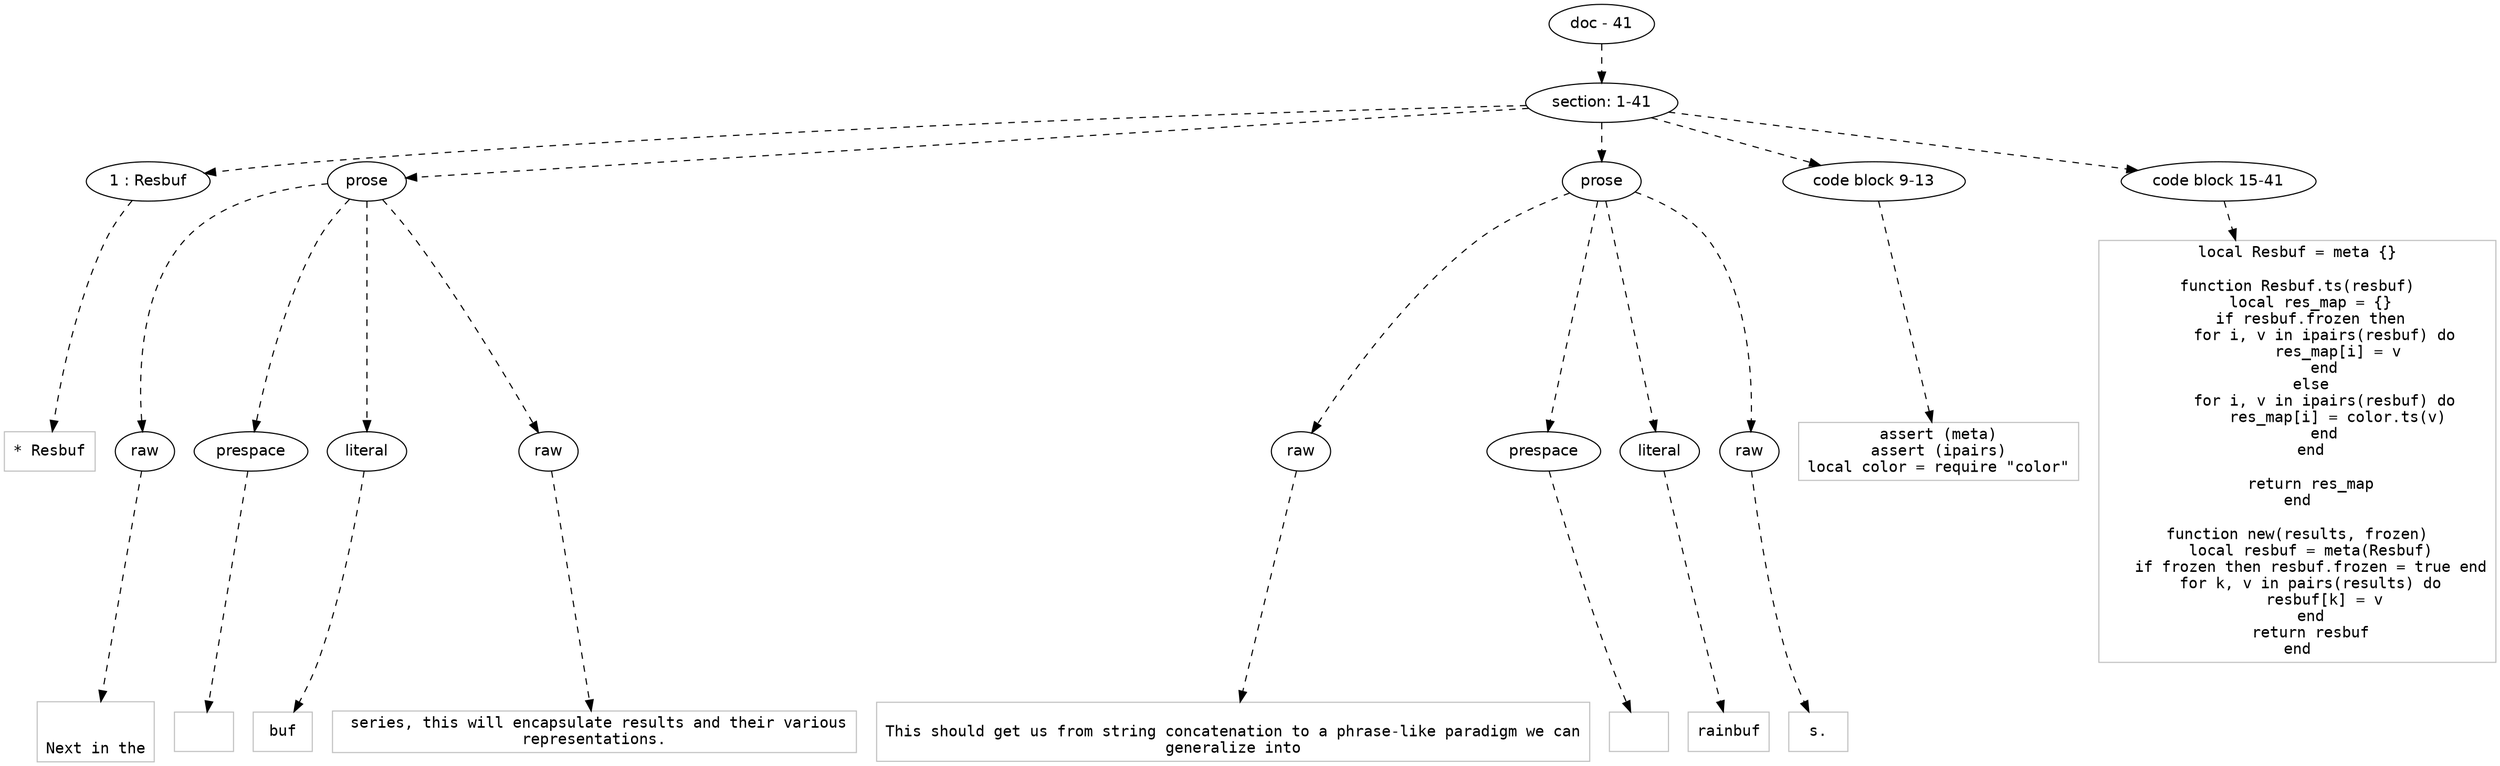 digraph lpegNode {

node [fontname=Helvetica]
edge [style=dashed]

doc_0 [label="doc - 41"]


doc_0 -> { section_1}
{rank=same; section_1}

section_1 [label="section: 1-41"]


// END RANK doc_0

section_1 -> { header_2 prose_3 prose_4 codeblock_5 codeblock_6}
{rank=same; header_2 prose_3 prose_4 codeblock_5 codeblock_6}

header_2 [label="1 : Resbuf"]

prose_3 [label="prose"]

prose_4 [label="prose"]

codeblock_5 [label="code block 9-13"]

codeblock_6 [label="code block 15-41"]


// END RANK section_1

header_2 -> leaf_7
leaf_7  [color=Gray,shape=rectangle,fontname=Inconsolata,label="* Resbuf"]
// END RANK header_2

prose_3 -> { raw_8 prespace_9 literal_10 raw_11}
{rank=same; raw_8 prespace_9 literal_10 raw_11}

raw_8 [label="raw"]

prespace_9 [label="prespace"]

literal_10 [label="literal"]

raw_11 [label="raw"]


// END RANK prose_3

raw_8 -> leaf_12
leaf_12  [color=Gray,shape=rectangle,fontname=Inconsolata,label="

Next in the"]
// END RANK raw_8

prespace_9 -> leaf_13
leaf_13  [color=Gray,shape=rectangle,fontname=Inconsolata,label=" "]
// END RANK prespace_9

literal_10 -> leaf_14
leaf_14  [color=Gray,shape=rectangle,fontname=Inconsolata,label="buf"]
// END RANK literal_10

raw_11 -> leaf_15
leaf_15  [color=Gray,shape=rectangle,fontname=Inconsolata,label=" series, this will encapsulate results and their various
representations.
"]
// END RANK raw_11

prose_4 -> { raw_16 prespace_17 literal_18 raw_19}
{rank=same; raw_16 prespace_17 literal_18 raw_19}

raw_16 [label="raw"]

prespace_17 [label="prespace"]

literal_18 [label="literal"]

raw_19 [label="raw"]


// END RANK prose_4

raw_16 -> leaf_20
leaf_20  [color=Gray,shape=rectangle,fontname=Inconsolata,label="
This should get us from string concatenation to a phrase-like paradigm we can
generalize into"]
// END RANK raw_16

prespace_17 -> leaf_21
leaf_21  [color=Gray,shape=rectangle,fontname=Inconsolata,label=" "]
// END RANK prespace_17

literal_18 -> leaf_22
leaf_22  [color=Gray,shape=rectangle,fontname=Inconsolata,label="rainbuf"]
// END RANK literal_18

raw_19 -> leaf_23
leaf_23  [color=Gray,shape=rectangle,fontname=Inconsolata,label="s.
"]
// END RANK raw_19

codeblock_5 -> leaf_24
leaf_24  [color=Gray,shape=rectangle,fontname=Inconsolata,label="assert (meta)
assert (ipairs)
local color = require \"color\""]
// END RANK codeblock_5

codeblock_6 -> leaf_25
leaf_25  [color=Gray,shape=rectangle,fontname=Inconsolata,label="local Resbuf = meta {}

function Resbuf.ts(resbuf)
   local res_map = {}
   if resbuf.frozen then
      for i, v in ipairs(resbuf) do
         res_map[i] = v
      end
   else
      for i, v in ipairs(resbuf) do
         res_map[i] = color.ts(v)
      end
   end

   return res_map
end

function new(results, frozen)
   local resbuf = meta(Resbuf)
   if frozen then resbuf.frozen = true end
   for k, v in pairs(results) do
      resbuf[k] = v
   end
   return resbuf
end"]
// END RANK codeblock_6


}
